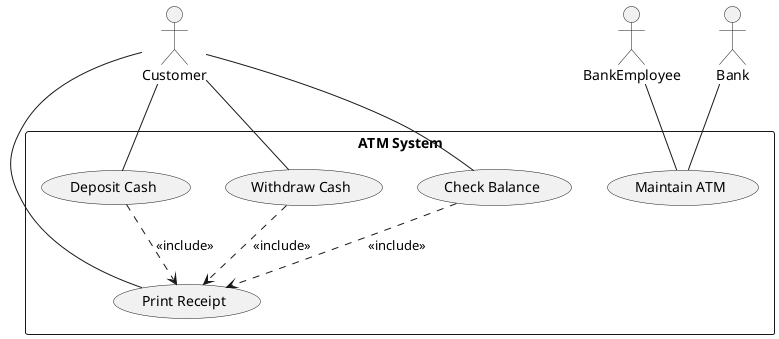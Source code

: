 @startuml
' Use Case Diagram for ATM System based on ZHAWtest.png

actor Customer
actor BankEmployee
actor Bank

rectangle "ATM System" {
  usecase "Withdraw Cash" as UC1
  usecase "Check Balance" as UC2
  usecase "Deposit Cash" as UC3
  usecase "Print Receipt" as UC4
  usecase "Maintain ATM" as UC5
}

Customer -- UC1
Customer -- UC2
Customer -- UC3
Customer -- UC4

UC1 ..> UC4 : <<include>>
UC2 ..> UC4 : <<include>>
UC3 ..> UC4 : <<include>>

BankEmployee -- UC5
Bank -- UC5

@enduml
